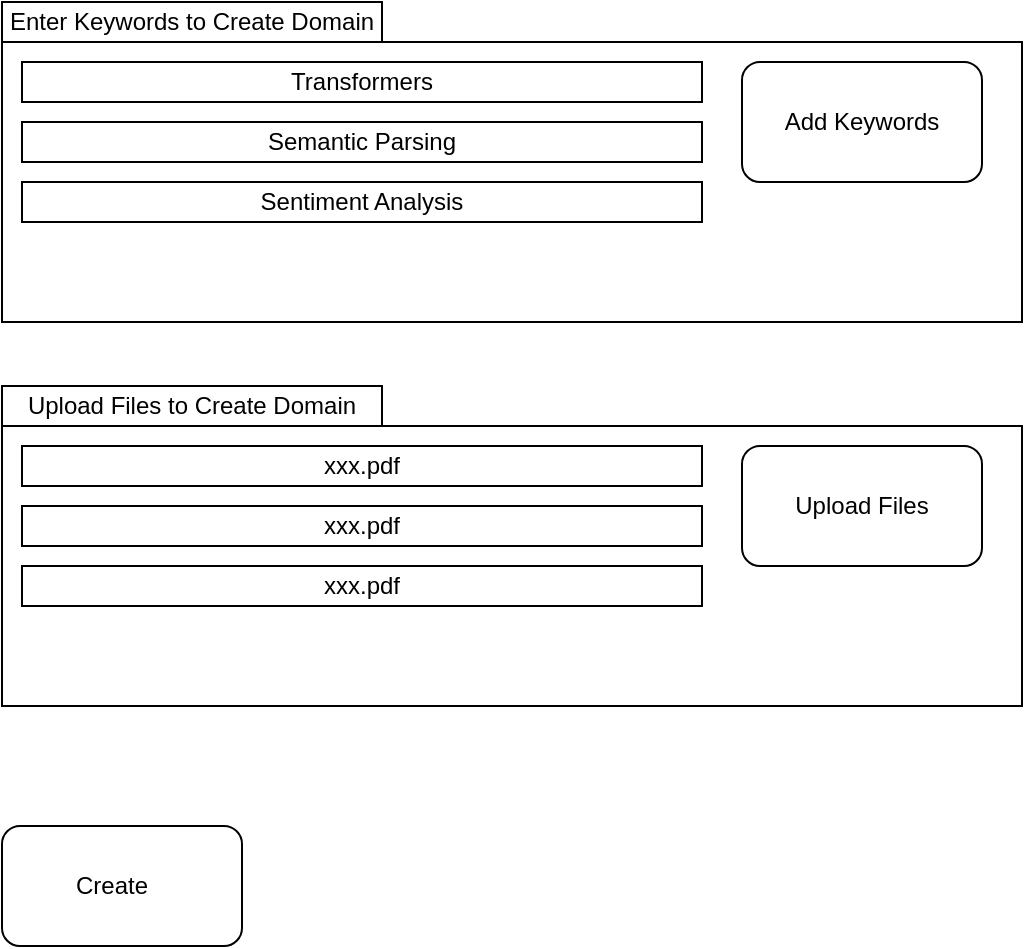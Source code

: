 <mxfile version="13.7.3" type="github">
  <diagram id="C5RBs43oDa-KdzZeNtuy" name="Page-1">
    <mxGraphModel dx="1047" dy="812" grid="1" gridSize="10" guides="1" tooltips="1" connect="1" arrows="1" fold="1" page="1" pageScale="1" pageWidth="827" pageHeight="1169" math="0" shadow="0">
      <root>
        <mxCell id="WIyWlLk6GJQsqaUBKTNV-0" />
        <mxCell id="WIyWlLk6GJQsqaUBKTNV-1" parent="WIyWlLk6GJQsqaUBKTNV-0" />
        <mxCell id="NUBPvpAzCJjT9DOlmw2v-7" value="" style="group" parent="WIyWlLk6GJQsqaUBKTNV-1" vertex="1" connectable="0">
          <mxGeometry x="90" y="168" width="510" height="160" as="geometry" />
        </mxCell>
        <mxCell id="NUBPvpAzCJjT9DOlmw2v-3" value="" style="rounded=0;whiteSpace=wrap;html=1;" parent="NUBPvpAzCJjT9DOlmw2v-7" vertex="1">
          <mxGeometry y="20" width="510" height="140" as="geometry" />
        </mxCell>
        <mxCell id="NUBPvpAzCJjT9DOlmw2v-1" value="Transformers" style="rounded=0;whiteSpace=wrap;html=1;" parent="NUBPvpAzCJjT9DOlmw2v-7" vertex="1">
          <mxGeometry x="10" y="30" width="340" height="20" as="geometry" />
        </mxCell>
        <mxCell id="NUBPvpAzCJjT9DOlmw2v-2" value="Add Keywords" style="rounded=1;whiteSpace=wrap;html=1;" parent="NUBPvpAzCJjT9DOlmw2v-7" vertex="1">
          <mxGeometry x="370" y="30" width="120" height="60" as="geometry" />
        </mxCell>
        <mxCell id="NUBPvpAzCJjT9DOlmw2v-4" value="Sentiment Analysis" style="rounded=0;whiteSpace=wrap;html=1;" parent="NUBPvpAzCJjT9DOlmw2v-7" vertex="1">
          <mxGeometry x="10" y="90" width="340" height="20" as="geometry" />
        </mxCell>
        <mxCell id="NUBPvpAzCJjT9DOlmw2v-5" value="Semantic Parsing" style="rounded=0;whiteSpace=wrap;html=1;" parent="NUBPvpAzCJjT9DOlmw2v-7" vertex="1">
          <mxGeometry x="10" y="60" width="340" height="20" as="geometry" />
        </mxCell>
        <mxCell id="NUBPvpAzCJjT9DOlmw2v-6" value="Enter Keywords to Create Domain" style="rounded=0;whiteSpace=wrap;html=1;" parent="NUBPvpAzCJjT9DOlmw2v-7" vertex="1">
          <mxGeometry width="190" height="20" as="geometry" />
        </mxCell>
        <mxCell id="XRujS5yeMKPGucZoT4yX-1" value="" style="group" vertex="1" connectable="0" parent="WIyWlLk6GJQsqaUBKTNV-1">
          <mxGeometry x="90" y="360" width="510" height="160" as="geometry" />
        </mxCell>
        <mxCell id="XRujS5yeMKPGucZoT4yX-2" value="" style="rounded=0;whiteSpace=wrap;html=1;" vertex="1" parent="XRujS5yeMKPGucZoT4yX-1">
          <mxGeometry y="20" width="510" height="140" as="geometry" />
        </mxCell>
        <mxCell id="XRujS5yeMKPGucZoT4yX-3" value="xxx.pdf" style="rounded=0;whiteSpace=wrap;html=1;" vertex="1" parent="XRujS5yeMKPGucZoT4yX-1">
          <mxGeometry x="10" y="30" width="340" height="20" as="geometry" />
        </mxCell>
        <mxCell id="XRujS5yeMKPGucZoT4yX-4" value="Upload Files" style="rounded=1;whiteSpace=wrap;html=1;" vertex="1" parent="XRujS5yeMKPGucZoT4yX-1">
          <mxGeometry x="370" y="30" width="120" height="60" as="geometry" />
        </mxCell>
        <mxCell id="XRujS5yeMKPGucZoT4yX-5" value="xxx.pdf" style="rounded=0;whiteSpace=wrap;html=1;" vertex="1" parent="XRujS5yeMKPGucZoT4yX-1">
          <mxGeometry x="10" y="90" width="340" height="20" as="geometry" />
        </mxCell>
        <mxCell id="XRujS5yeMKPGucZoT4yX-6" value="xxx.pdf" style="rounded=0;whiteSpace=wrap;html=1;" vertex="1" parent="XRujS5yeMKPGucZoT4yX-1">
          <mxGeometry x="10" y="60" width="340" height="20" as="geometry" />
        </mxCell>
        <mxCell id="XRujS5yeMKPGucZoT4yX-7" value="Upload Files to Create Domain" style="rounded=0;whiteSpace=wrap;html=1;" vertex="1" parent="XRujS5yeMKPGucZoT4yX-1">
          <mxGeometry width="190" height="20" as="geometry" />
        </mxCell>
        <mxCell id="XRujS5yeMKPGucZoT4yX-8" value="Create &amp;nbsp;&amp;nbsp;" style="rounded=1;whiteSpace=wrap;html=1;" vertex="1" parent="WIyWlLk6GJQsqaUBKTNV-1">
          <mxGeometry x="90" y="580" width="120" height="60" as="geometry" />
        </mxCell>
      </root>
    </mxGraphModel>
  </diagram>
</mxfile>

